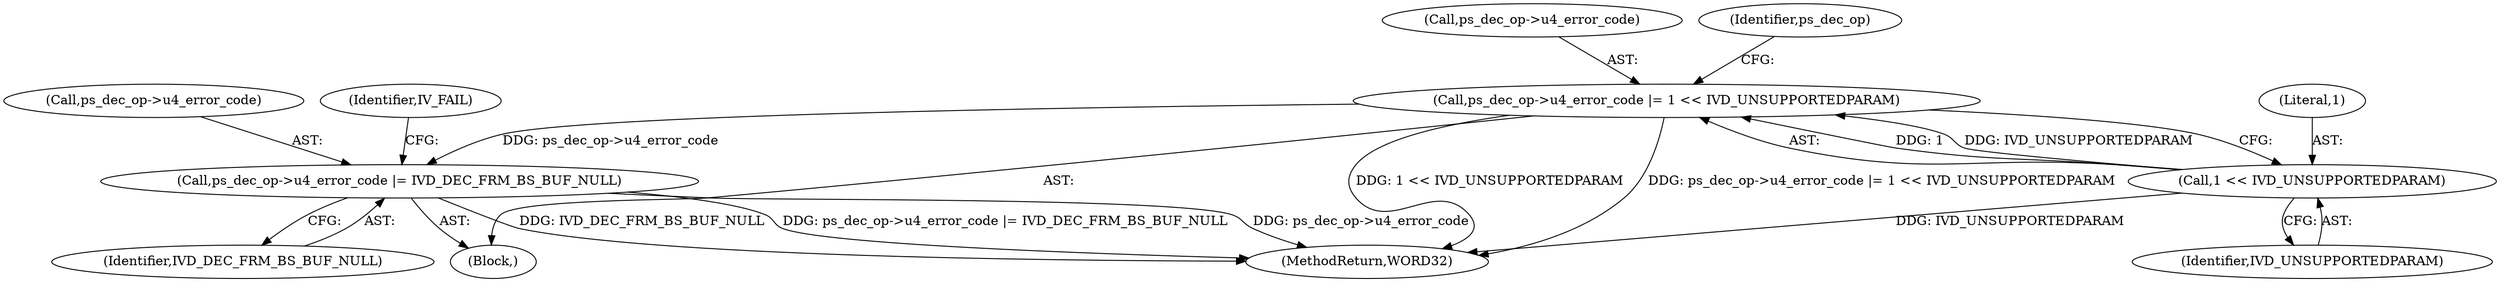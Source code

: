digraph "0_Android_e86d3cfd2bc28dac421092106751e5638d54a848@pointer" {
"1000279" [label="(Call,ps_dec_op->u4_error_code |= IVD_DEC_FRM_BS_BUF_NULL)"];
"1000272" [label="(Call,ps_dec_op->u4_error_code |= 1 << IVD_UNSUPPORTEDPARAM)"];
"1000276" [label="(Call,1 << IVD_UNSUPPORTEDPARAM)"];
"1000280" [label="(Call,ps_dec_op->u4_error_code)"];
"1000271" [label="(Block,)"];
"1000277" [label="(Literal,1)"];
"1000285" [label="(Identifier,IV_FAIL)"];
"1000273" [label="(Call,ps_dec_op->u4_error_code)"];
"1000272" [label="(Call,ps_dec_op->u4_error_code |= 1 << IVD_UNSUPPORTEDPARAM)"];
"1000278" [label="(Identifier,IVD_UNSUPPORTEDPARAM)"];
"1002270" [label="(MethodReturn,WORD32)"];
"1000276" [label="(Call,1 << IVD_UNSUPPORTEDPARAM)"];
"1000281" [label="(Identifier,ps_dec_op)"];
"1000283" [label="(Identifier,IVD_DEC_FRM_BS_BUF_NULL)"];
"1000279" [label="(Call,ps_dec_op->u4_error_code |= IVD_DEC_FRM_BS_BUF_NULL)"];
"1000279" -> "1000271"  [label="AST: "];
"1000279" -> "1000283"  [label="CFG: "];
"1000280" -> "1000279"  [label="AST: "];
"1000283" -> "1000279"  [label="AST: "];
"1000285" -> "1000279"  [label="CFG: "];
"1000279" -> "1002270"  [label="DDG: ps_dec_op->u4_error_code"];
"1000279" -> "1002270"  [label="DDG: IVD_DEC_FRM_BS_BUF_NULL"];
"1000279" -> "1002270"  [label="DDG: ps_dec_op->u4_error_code |= IVD_DEC_FRM_BS_BUF_NULL"];
"1000272" -> "1000279"  [label="DDG: ps_dec_op->u4_error_code"];
"1000272" -> "1000271"  [label="AST: "];
"1000272" -> "1000276"  [label="CFG: "];
"1000273" -> "1000272"  [label="AST: "];
"1000276" -> "1000272"  [label="AST: "];
"1000281" -> "1000272"  [label="CFG: "];
"1000272" -> "1002270"  [label="DDG: 1 << IVD_UNSUPPORTEDPARAM"];
"1000272" -> "1002270"  [label="DDG: ps_dec_op->u4_error_code |= 1 << IVD_UNSUPPORTEDPARAM"];
"1000276" -> "1000272"  [label="DDG: 1"];
"1000276" -> "1000272"  [label="DDG: IVD_UNSUPPORTEDPARAM"];
"1000276" -> "1000278"  [label="CFG: "];
"1000277" -> "1000276"  [label="AST: "];
"1000278" -> "1000276"  [label="AST: "];
"1000276" -> "1002270"  [label="DDG: IVD_UNSUPPORTEDPARAM"];
}
